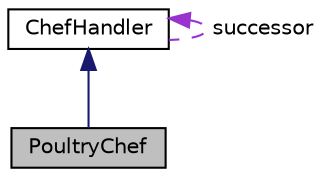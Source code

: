 digraph "PoultryChef"
{
 // LATEX_PDF_SIZE
  edge [fontname="Helvetica",fontsize="10",labelfontname="Helvetica",labelfontsize="10"];
  node [fontname="Helvetica",fontsize="10",shape=record];
  Node1 [label="PoultryChef",height=0.2,width=0.4,color="black", fillcolor="grey75", style="filled", fontcolor="black",tooltip="Represents a Poultry Chef responsible for preparing Poultry."];
  Node2 -> Node1 [dir="back",color="midnightblue",fontsize="10",style="solid",fontname="Helvetica"];
  Node2 [label="ChefHandler",height=0.2,width=0.4,color="black", fillcolor="white", style="filled",URL="$classChefHandler.html",tooltip="Base class for ChefHandlers responsible for handling food orders."];
  Node2 -> Node2 [dir="back",color="darkorchid3",fontsize="10",style="dashed",label=" successor" ,fontname="Helvetica"];
}

